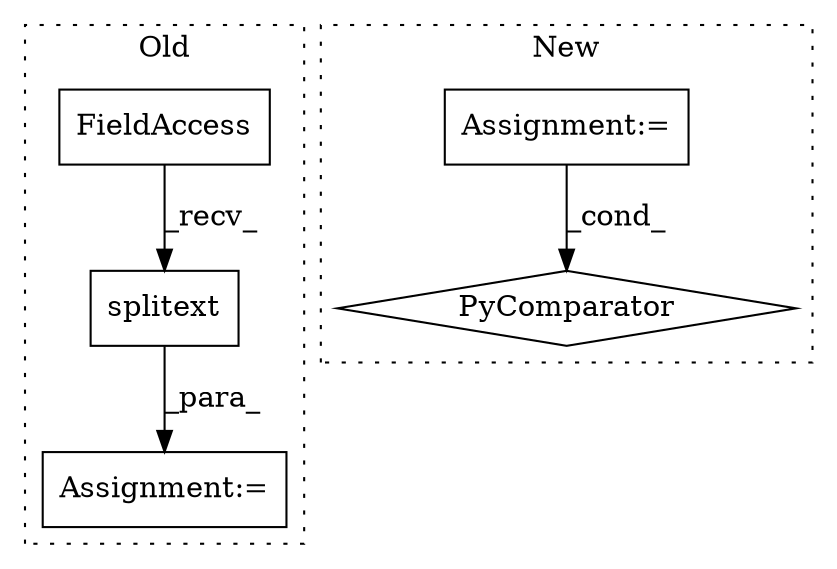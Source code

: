 digraph G {
subgraph cluster0 {
1 [label="splitext" a="32" s="16438,16455" l="9,1" shape="box"];
3 [label="FieldAccess" a="22" s="16430" l="7" shape="box"];
5 [label="Assignment:=" a="7" s="16428" l="2" shape="box"];
label = "Old";
style="dotted";
}
subgraph cluster1 {
2 [label="PyComparator" a="113" s="2032" l="40" shape="diamond"];
4 [label="Assignment:=" a="7" s="2032" l="40" shape="box"];
label = "New";
style="dotted";
}
1 -> 5 [label="_para_"];
3 -> 1 [label="_recv_"];
4 -> 2 [label="_cond_"];
}